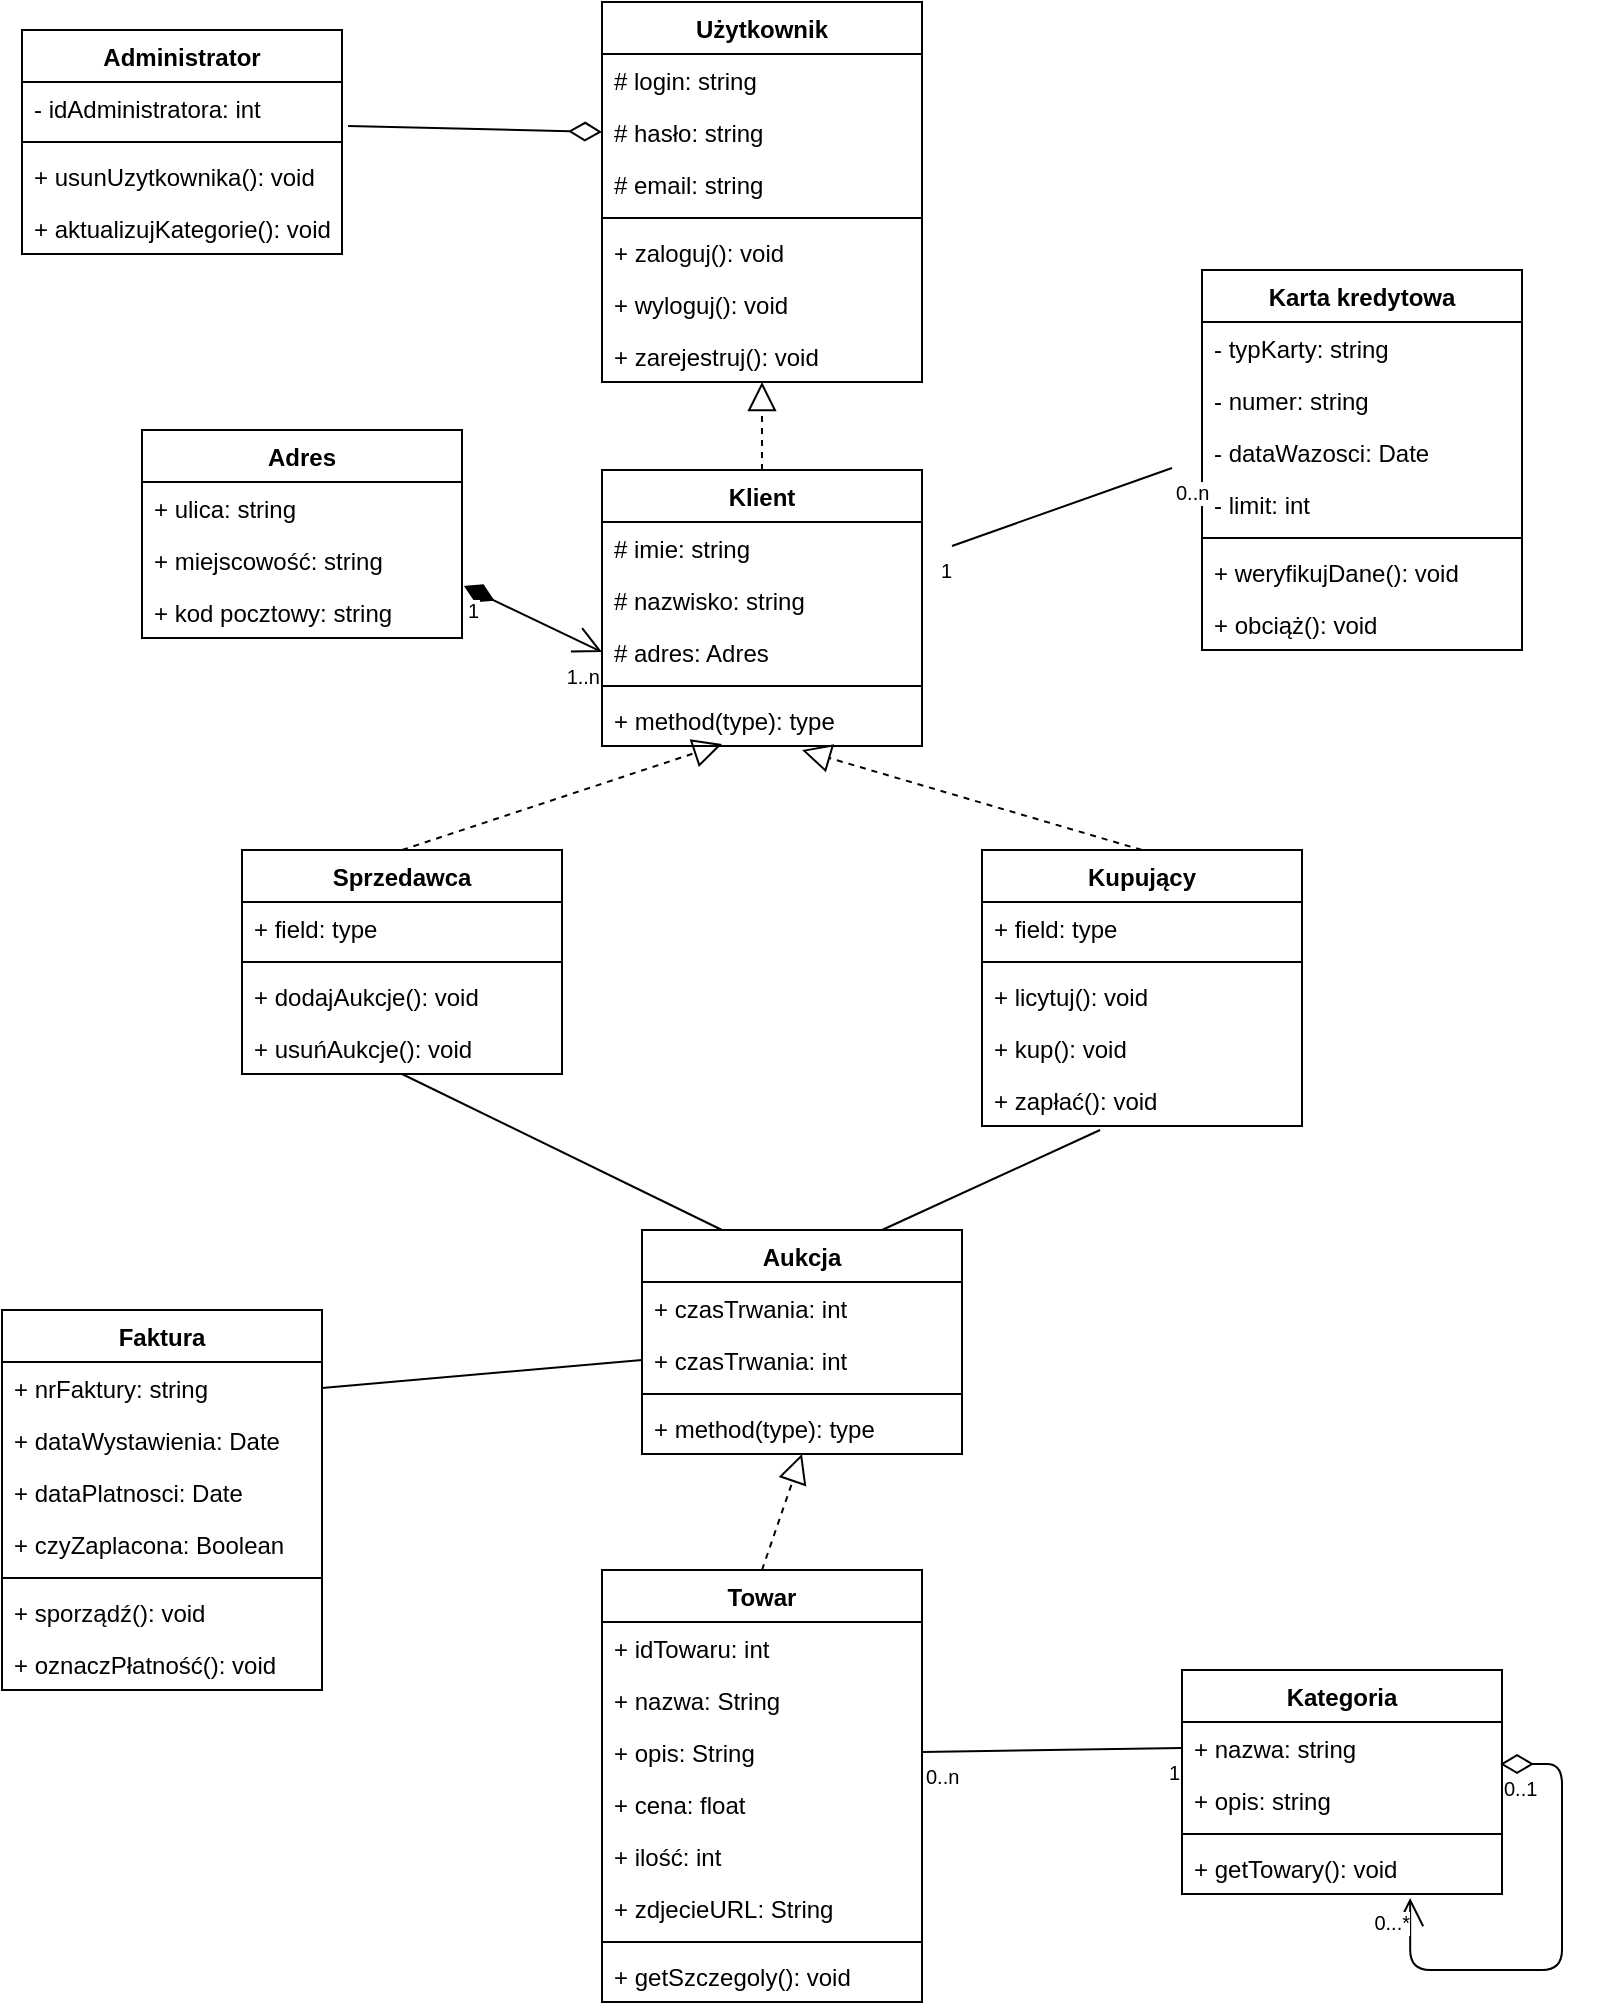 <mxfile version="12.1.3" type="github" pages="1">
  <diagram name="Page-1" id="c4acf3e9-155e-7222-9cf6-157b1a14988f">
    <mxGraphModel dx="928" dy="607" grid="1" gridSize="10" guides="1" tooltips="1" connect="1" arrows="1" fold="1" page="1" pageScale="1" pageWidth="850" pageHeight="1100" background="#ffffff" math="0" shadow="0">
      <root>
        <mxCell id="0"/>
        <mxCell id="1" parent="0"/>
        <mxCell id="OdX9hXqS-RiyLQQksaOV-4" value="Użytkownik" style="swimlane;fontStyle=1;align=center;verticalAlign=top;childLayout=stackLayout;horizontal=1;startSize=26;horizontalStack=0;resizeParent=1;resizeParentMax=0;resizeLast=0;collapsible=1;marginBottom=0;" vertex="1" parent="1">
          <mxGeometry x="350" y="16" width="160" height="190" as="geometry"/>
        </mxCell>
        <mxCell id="OdX9hXqS-RiyLQQksaOV-5" value="# login: string&#xa;" style="text;strokeColor=none;fillColor=none;align=left;verticalAlign=top;spacingLeft=4;spacingRight=4;overflow=hidden;rotatable=0;points=[[0,0.5],[1,0.5]];portConstraint=eastwest;" vertex="1" parent="OdX9hXqS-RiyLQQksaOV-4">
          <mxGeometry y="26" width="160" height="26" as="geometry"/>
        </mxCell>
        <mxCell id="OdX9hXqS-RiyLQQksaOV-9" value="# hasło: string&#xa;" style="text;strokeColor=none;fillColor=none;align=left;verticalAlign=top;spacingLeft=4;spacingRight=4;overflow=hidden;rotatable=0;points=[[0,0.5],[1,0.5]];portConstraint=eastwest;" vertex="1" parent="OdX9hXqS-RiyLQQksaOV-4">
          <mxGeometry y="52" width="160" height="26" as="geometry"/>
        </mxCell>
        <mxCell id="OdX9hXqS-RiyLQQksaOV-10" value="# email: string&#xa;" style="text;strokeColor=none;fillColor=none;align=left;verticalAlign=top;spacingLeft=4;spacingRight=4;overflow=hidden;rotatable=0;points=[[0,0.5],[1,0.5]];portConstraint=eastwest;" vertex="1" parent="OdX9hXqS-RiyLQQksaOV-4">
          <mxGeometry y="78" width="160" height="26" as="geometry"/>
        </mxCell>
        <mxCell id="OdX9hXqS-RiyLQQksaOV-6" value="" style="line;strokeWidth=1;fillColor=none;align=left;verticalAlign=middle;spacingTop=-1;spacingLeft=3;spacingRight=3;rotatable=0;labelPosition=right;points=[];portConstraint=eastwest;" vertex="1" parent="OdX9hXqS-RiyLQQksaOV-4">
          <mxGeometry y="104" width="160" height="8" as="geometry"/>
        </mxCell>
        <mxCell id="OdX9hXqS-RiyLQQksaOV-7" value="+ zaloguj(): void" style="text;strokeColor=none;fillColor=none;align=left;verticalAlign=top;spacingLeft=4;spacingRight=4;overflow=hidden;rotatable=0;points=[[0,0.5],[1,0.5]];portConstraint=eastwest;" vertex="1" parent="OdX9hXqS-RiyLQQksaOV-4">
          <mxGeometry y="112" width="160" height="26" as="geometry"/>
        </mxCell>
        <mxCell id="OdX9hXqS-RiyLQQksaOV-8" value="+ wyloguj(): void" style="text;strokeColor=none;fillColor=none;align=left;verticalAlign=top;spacingLeft=4;spacingRight=4;overflow=hidden;rotatable=0;points=[[0,0.5],[1,0.5]];portConstraint=eastwest;" vertex="1" parent="OdX9hXqS-RiyLQQksaOV-4">
          <mxGeometry y="138" width="160" height="26" as="geometry"/>
        </mxCell>
        <mxCell id="OdX9hXqS-RiyLQQksaOV-98" value="+ zarejestruj(): void" style="text;strokeColor=none;fillColor=none;align=left;verticalAlign=top;spacingLeft=4;spacingRight=4;overflow=hidden;rotatable=0;points=[[0,0.5],[1,0.5]];portConstraint=eastwest;" vertex="1" parent="OdX9hXqS-RiyLQQksaOV-4">
          <mxGeometry y="164" width="160" height="26" as="geometry"/>
        </mxCell>
        <mxCell id="OdX9hXqS-RiyLQQksaOV-11" value="Adres" style="swimlane;fontStyle=1;align=center;verticalAlign=top;childLayout=stackLayout;horizontal=1;startSize=26;horizontalStack=0;resizeParent=1;resizeParentMax=0;resizeLast=0;collapsible=1;marginBottom=0;" vertex="1" parent="1">
          <mxGeometry x="120" y="230" width="160" height="104" as="geometry"/>
        </mxCell>
        <mxCell id="OdX9hXqS-RiyLQQksaOV-12" value="+ ulica: string" style="text;strokeColor=none;fillColor=none;align=left;verticalAlign=top;spacingLeft=4;spacingRight=4;overflow=hidden;rotatable=0;points=[[0,0.5],[1,0.5]];portConstraint=eastwest;" vertex="1" parent="OdX9hXqS-RiyLQQksaOV-11">
          <mxGeometry y="26" width="160" height="26" as="geometry"/>
        </mxCell>
        <mxCell id="OdX9hXqS-RiyLQQksaOV-15" value="+ miejscowość: string" style="text;strokeColor=none;fillColor=none;align=left;verticalAlign=top;spacingLeft=4;spacingRight=4;overflow=hidden;rotatable=0;points=[[0,0.5],[1,0.5]];portConstraint=eastwest;" vertex="1" parent="OdX9hXqS-RiyLQQksaOV-11">
          <mxGeometry y="52" width="160" height="26" as="geometry"/>
        </mxCell>
        <mxCell id="OdX9hXqS-RiyLQQksaOV-16" value="+ kod pocztowy: string" style="text;strokeColor=none;fillColor=none;align=left;verticalAlign=top;spacingLeft=4;spacingRight=4;overflow=hidden;rotatable=0;points=[[0,0.5],[1,0.5]];portConstraint=eastwest;" vertex="1" parent="OdX9hXqS-RiyLQQksaOV-11">
          <mxGeometry y="78" width="160" height="26" as="geometry"/>
        </mxCell>
        <mxCell id="OdX9hXqS-RiyLQQksaOV-73" value="Karta kredytowa" style="swimlane;fontStyle=1;align=center;verticalAlign=top;childLayout=stackLayout;horizontal=1;startSize=26;horizontalStack=0;resizeParent=1;resizeParentMax=0;resizeLast=0;collapsible=1;marginBottom=0;" vertex="1" parent="1">
          <mxGeometry x="650" y="150" width="160" height="190" as="geometry"/>
        </mxCell>
        <mxCell id="OdX9hXqS-RiyLQQksaOV-74" value="- typKarty: string" style="text;strokeColor=none;fillColor=none;align=left;verticalAlign=top;spacingLeft=4;spacingRight=4;overflow=hidden;rotatable=0;points=[[0,0.5],[1,0.5]];portConstraint=eastwest;" vertex="1" parent="OdX9hXqS-RiyLQQksaOV-73">
          <mxGeometry y="26" width="160" height="26" as="geometry"/>
        </mxCell>
        <mxCell id="OdX9hXqS-RiyLQQksaOV-75" value="- numer: string" style="text;strokeColor=none;fillColor=none;align=left;verticalAlign=top;spacingLeft=4;spacingRight=4;overflow=hidden;rotatable=0;points=[[0,0.5],[1,0.5]];portConstraint=eastwest;" vertex="1" parent="OdX9hXqS-RiyLQQksaOV-73">
          <mxGeometry y="52" width="160" height="26" as="geometry"/>
        </mxCell>
        <mxCell id="OdX9hXqS-RiyLQQksaOV-76" value="- dataWazosci: Date" style="text;strokeColor=none;fillColor=none;align=left;verticalAlign=top;spacingLeft=4;spacingRight=4;overflow=hidden;rotatable=0;points=[[0,0.5],[1,0.5]];portConstraint=eastwest;" vertex="1" parent="OdX9hXqS-RiyLQQksaOV-73">
          <mxGeometry y="78" width="160" height="26" as="geometry"/>
        </mxCell>
        <mxCell id="OdX9hXqS-RiyLQQksaOV-80" value="- limit: int" style="text;strokeColor=none;fillColor=none;align=left;verticalAlign=top;spacingLeft=4;spacingRight=4;overflow=hidden;rotatable=0;points=[[0,0.5],[1,0.5]];portConstraint=eastwest;" vertex="1" parent="OdX9hXqS-RiyLQQksaOV-73">
          <mxGeometry y="104" width="160" height="26" as="geometry"/>
        </mxCell>
        <mxCell id="OdX9hXqS-RiyLQQksaOV-77" value="" style="line;strokeWidth=1;fillColor=none;align=left;verticalAlign=middle;spacingTop=-1;spacingLeft=3;spacingRight=3;rotatable=0;labelPosition=right;points=[];portConstraint=eastwest;" vertex="1" parent="OdX9hXqS-RiyLQQksaOV-73">
          <mxGeometry y="130" width="160" height="8" as="geometry"/>
        </mxCell>
        <mxCell id="OdX9hXqS-RiyLQQksaOV-78" value="+ weryfikujDane(): void" style="text;strokeColor=none;fillColor=none;align=left;verticalAlign=top;spacingLeft=4;spacingRight=4;overflow=hidden;rotatable=0;points=[[0,0.5],[1,0.5]];portConstraint=eastwest;" vertex="1" parent="OdX9hXqS-RiyLQQksaOV-73">
          <mxGeometry y="138" width="160" height="26" as="geometry"/>
        </mxCell>
        <mxCell id="OdX9hXqS-RiyLQQksaOV-85" value="+ obciąż(): void" style="text;strokeColor=none;fillColor=none;align=left;verticalAlign=top;spacingLeft=4;spacingRight=4;overflow=hidden;rotatable=0;points=[[0,0.5],[1,0.5]];portConstraint=eastwest;" vertex="1" parent="OdX9hXqS-RiyLQQksaOV-73">
          <mxGeometry y="164" width="160" height="26" as="geometry"/>
        </mxCell>
        <mxCell id="OdX9hXqS-RiyLQQksaOV-17" value="Administrator" style="swimlane;fontStyle=1;align=center;verticalAlign=top;childLayout=stackLayout;horizontal=1;startSize=26;horizontalStack=0;resizeParent=1;resizeParentMax=0;resizeLast=0;collapsible=1;marginBottom=0;" vertex="1" parent="1">
          <mxGeometry x="60" y="30" width="160" height="112" as="geometry"/>
        </mxCell>
        <mxCell id="OdX9hXqS-RiyLQQksaOV-18" value="- idAdministratora: int" style="text;strokeColor=none;fillColor=none;align=left;verticalAlign=top;spacingLeft=4;spacingRight=4;overflow=hidden;rotatable=0;points=[[0,0.5],[1,0.5]];portConstraint=eastwest;" vertex="1" parent="OdX9hXqS-RiyLQQksaOV-17">
          <mxGeometry y="26" width="160" height="26" as="geometry"/>
        </mxCell>
        <mxCell id="OdX9hXqS-RiyLQQksaOV-19" value="" style="line;strokeWidth=1;fillColor=none;align=left;verticalAlign=middle;spacingTop=-1;spacingLeft=3;spacingRight=3;rotatable=0;labelPosition=right;points=[];portConstraint=eastwest;" vertex="1" parent="OdX9hXqS-RiyLQQksaOV-17">
          <mxGeometry y="52" width="160" height="8" as="geometry"/>
        </mxCell>
        <mxCell id="OdX9hXqS-RiyLQQksaOV-20" value="+ usunUzytkownika(): void" style="text;strokeColor=none;fillColor=none;align=left;verticalAlign=top;spacingLeft=4;spacingRight=4;overflow=hidden;rotatable=0;points=[[0,0.5],[1,0.5]];portConstraint=eastwest;" vertex="1" parent="OdX9hXqS-RiyLQQksaOV-17">
          <mxGeometry y="60" width="160" height="26" as="geometry"/>
        </mxCell>
        <mxCell id="OdX9hXqS-RiyLQQksaOV-94" value="+ aktualizujKategorie(): void" style="text;strokeColor=none;fillColor=none;align=left;verticalAlign=top;spacingLeft=4;spacingRight=4;overflow=hidden;rotatable=0;points=[[0,0.5],[1,0.5]];portConstraint=eastwest;" vertex="1" parent="OdX9hXqS-RiyLQQksaOV-17">
          <mxGeometry y="86" width="160" height="26" as="geometry"/>
        </mxCell>
        <mxCell id="OdX9hXqS-RiyLQQksaOV-22" value="Klient" style="swimlane;fontStyle=1;align=center;verticalAlign=top;childLayout=stackLayout;horizontal=1;startSize=26;horizontalStack=0;resizeParent=1;resizeParentMax=0;resizeLast=0;collapsible=1;marginBottom=0;" vertex="1" parent="1">
          <mxGeometry x="350" y="250" width="160" height="138" as="geometry"/>
        </mxCell>
        <mxCell id="OdX9hXqS-RiyLQQksaOV-23" value="# imie: string" style="text;strokeColor=none;fillColor=none;align=left;verticalAlign=top;spacingLeft=4;spacingRight=4;overflow=hidden;rotatable=0;points=[[0,0.5],[1,0.5]];portConstraint=eastwest;" vertex="1" parent="OdX9hXqS-RiyLQQksaOV-22">
          <mxGeometry y="26" width="160" height="26" as="geometry"/>
        </mxCell>
        <mxCell id="OdX9hXqS-RiyLQQksaOV-26" value="# nazwisko: string" style="text;strokeColor=none;fillColor=none;align=left;verticalAlign=top;spacingLeft=4;spacingRight=4;overflow=hidden;rotatable=0;points=[[0,0.5],[1,0.5]];portConstraint=eastwest;" vertex="1" parent="OdX9hXqS-RiyLQQksaOV-22">
          <mxGeometry y="52" width="160" height="26" as="geometry"/>
        </mxCell>
        <mxCell id="OdX9hXqS-RiyLQQksaOV-27" value="# adres: Adres" style="text;strokeColor=none;fillColor=none;align=left;verticalAlign=top;spacingLeft=4;spacingRight=4;overflow=hidden;rotatable=0;points=[[0,0.5],[1,0.5]];portConstraint=eastwest;" vertex="1" parent="OdX9hXqS-RiyLQQksaOV-22">
          <mxGeometry y="78" width="160" height="26" as="geometry"/>
        </mxCell>
        <mxCell id="OdX9hXqS-RiyLQQksaOV-24" value="" style="line;strokeWidth=1;fillColor=none;align=left;verticalAlign=middle;spacingTop=-1;spacingLeft=3;spacingRight=3;rotatable=0;labelPosition=right;points=[];portConstraint=eastwest;" vertex="1" parent="OdX9hXqS-RiyLQQksaOV-22">
          <mxGeometry y="104" width="160" height="8" as="geometry"/>
        </mxCell>
        <mxCell id="OdX9hXqS-RiyLQQksaOV-25" value="+ method(type): type" style="text;strokeColor=none;fillColor=none;align=left;verticalAlign=top;spacingLeft=4;spacingRight=4;overflow=hidden;rotatable=0;points=[[0,0.5],[1,0.5]];portConstraint=eastwest;" vertex="1" parent="OdX9hXqS-RiyLQQksaOV-22">
          <mxGeometry y="112" width="160" height="26" as="geometry"/>
        </mxCell>
        <mxCell id="OdX9hXqS-RiyLQQksaOV-100" style="edgeStyle=none;rounded=0;comic=0;orthogonalLoop=1;jettySize=auto;html=1;exitX=0.5;exitY=1;exitDx=0;exitDy=0;entryX=0.25;entryY=0;entryDx=0;entryDy=0;shadow=0;startArrow=none;startFill=0;endArrow=none;endFill=0;targetPerimeterSpacing=10;" edge="1" parent="1" source="OdX9hXqS-RiyLQQksaOV-28" target="OdX9hXqS-RiyLQQksaOV-86">
          <mxGeometry relative="1" as="geometry"/>
        </mxCell>
        <mxCell id="OdX9hXqS-RiyLQQksaOV-28" value="Sprzedawca" style="swimlane;fontStyle=1;align=center;verticalAlign=top;childLayout=stackLayout;horizontal=1;startSize=26;horizontalStack=0;resizeParent=1;resizeParentMax=0;resizeLast=0;collapsible=1;marginBottom=0;" vertex="1" parent="1">
          <mxGeometry x="170" y="440" width="160" height="112" as="geometry"/>
        </mxCell>
        <mxCell id="OdX9hXqS-RiyLQQksaOV-29" value="+ field: type" style="text;strokeColor=none;fillColor=none;align=left;verticalAlign=top;spacingLeft=4;spacingRight=4;overflow=hidden;rotatable=0;points=[[0,0.5],[1,0.5]];portConstraint=eastwest;" vertex="1" parent="OdX9hXqS-RiyLQQksaOV-28">
          <mxGeometry y="26" width="160" height="26" as="geometry"/>
        </mxCell>
        <mxCell id="OdX9hXqS-RiyLQQksaOV-30" value="" style="line;strokeWidth=1;fillColor=none;align=left;verticalAlign=middle;spacingTop=-1;spacingLeft=3;spacingRight=3;rotatable=0;labelPosition=right;points=[];portConstraint=eastwest;" vertex="1" parent="OdX9hXqS-RiyLQQksaOV-28">
          <mxGeometry y="52" width="160" height="8" as="geometry"/>
        </mxCell>
        <mxCell id="OdX9hXqS-RiyLQQksaOV-31" value="+ dodajAukcje(): void" style="text;strokeColor=none;fillColor=none;align=left;verticalAlign=top;spacingLeft=4;spacingRight=4;overflow=hidden;rotatable=0;points=[[0,0.5],[1,0.5]];portConstraint=eastwest;" vertex="1" parent="OdX9hXqS-RiyLQQksaOV-28">
          <mxGeometry y="60" width="160" height="26" as="geometry"/>
        </mxCell>
        <mxCell id="OdX9hXqS-RiyLQQksaOV-97" value="+ usuńAukcje(): void" style="text;strokeColor=none;fillColor=none;align=left;verticalAlign=top;spacingLeft=4;spacingRight=4;overflow=hidden;rotatable=0;points=[[0,0.5],[1,0.5]];portConstraint=eastwest;" vertex="1" parent="OdX9hXqS-RiyLQQksaOV-28">
          <mxGeometry y="86" width="160" height="26" as="geometry"/>
        </mxCell>
        <mxCell id="OdX9hXqS-RiyLQQksaOV-32" value="Kupujący" style="swimlane;fontStyle=1;align=center;verticalAlign=top;childLayout=stackLayout;horizontal=1;startSize=26;horizontalStack=0;resizeParent=1;resizeParentMax=0;resizeLast=0;collapsible=1;marginBottom=0;" vertex="1" parent="1">
          <mxGeometry x="540" y="440" width="160" height="138" as="geometry"/>
        </mxCell>
        <mxCell id="OdX9hXqS-RiyLQQksaOV-33" value="+ field: type" style="text;strokeColor=none;fillColor=none;align=left;verticalAlign=top;spacingLeft=4;spacingRight=4;overflow=hidden;rotatable=0;points=[[0,0.5],[1,0.5]];portConstraint=eastwest;" vertex="1" parent="OdX9hXqS-RiyLQQksaOV-32">
          <mxGeometry y="26" width="160" height="26" as="geometry"/>
        </mxCell>
        <mxCell id="OdX9hXqS-RiyLQQksaOV-34" value="" style="line;strokeWidth=1;fillColor=none;align=left;verticalAlign=middle;spacingTop=-1;spacingLeft=3;spacingRight=3;rotatable=0;labelPosition=right;points=[];portConstraint=eastwest;" vertex="1" parent="OdX9hXqS-RiyLQQksaOV-32">
          <mxGeometry y="52" width="160" height="8" as="geometry"/>
        </mxCell>
        <mxCell id="OdX9hXqS-RiyLQQksaOV-35" value="+ licytuj(): void" style="text;strokeColor=none;fillColor=none;align=left;verticalAlign=top;spacingLeft=4;spacingRight=4;overflow=hidden;rotatable=0;points=[[0,0.5],[1,0.5]];portConstraint=eastwest;" vertex="1" parent="OdX9hXqS-RiyLQQksaOV-32">
          <mxGeometry y="60" width="160" height="26" as="geometry"/>
        </mxCell>
        <mxCell id="OdX9hXqS-RiyLQQksaOV-93" value="+ kup(): void" style="text;strokeColor=none;fillColor=none;align=left;verticalAlign=top;spacingLeft=4;spacingRight=4;overflow=hidden;rotatable=0;points=[[0,0.5],[1,0.5]];portConstraint=eastwest;" vertex="1" parent="OdX9hXqS-RiyLQQksaOV-32">
          <mxGeometry y="86" width="160" height="26" as="geometry"/>
        </mxCell>
        <mxCell id="OdX9hXqS-RiyLQQksaOV-92" value="+ zapłać(): void" style="text;strokeColor=none;fillColor=none;align=left;verticalAlign=top;spacingLeft=4;spacingRight=4;overflow=hidden;rotatable=0;points=[[0,0.5],[1,0.5]];portConstraint=eastwest;" vertex="1" parent="OdX9hXqS-RiyLQQksaOV-32">
          <mxGeometry y="112" width="160" height="26" as="geometry"/>
        </mxCell>
        <mxCell id="OdX9hXqS-RiyLQQksaOV-36" value="Kategoria" style="swimlane;fontStyle=1;align=center;verticalAlign=top;childLayout=stackLayout;horizontal=1;startSize=26;horizontalStack=0;resizeParent=1;resizeParentMax=0;resizeLast=0;collapsible=1;marginBottom=0;" vertex="1" parent="1">
          <mxGeometry x="640" y="850" width="160" height="112" as="geometry"/>
        </mxCell>
        <mxCell id="OdX9hXqS-RiyLQQksaOV-37" value="+ nazwa: string" style="text;strokeColor=none;fillColor=none;align=left;verticalAlign=top;spacingLeft=4;spacingRight=4;overflow=hidden;rotatable=0;points=[[0,0.5],[1,0.5]];portConstraint=eastwest;" vertex="1" parent="OdX9hXqS-RiyLQQksaOV-36">
          <mxGeometry y="26" width="160" height="26" as="geometry"/>
        </mxCell>
        <mxCell id="OdX9hXqS-RiyLQQksaOV-55" value="+ opis: string" style="text;strokeColor=none;fillColor=none;align=left;verticalAlign=top;spacingLeft=4;spacingRight=4;overflow=hidden;rotatable=0;points=[[0,0.5],[1,0.5]];portConstraint=eastwest;" vertex="1" parent="OdX9hXqS-RiyLQQksaOV-36">
          <mxGeometry y="52" width="160" height="26" as="geometry"/>
        </mxCell>
        <mxCell id="OdX9hXqS-RiyLQQksaOV-38" value="" style="line;strokeWidth=1;fillColor=none;align=left;verticalAlign=middle;spacingTop=-1;spacingLeft=3;spacingRight=3;rotatable=0;labelPosition=right;points=[];portConstraint=eastwest;" vertex="1" parent="OdX9hXqS-RiyLQQksaOV-36">
          <mxGeometry y="78" width="160" height="8" as="geometry"/>
        </mxCell>
        <mxCell id="OdX9hXqS-RiyLQQksaOV-39" value="+ getTowary(): void" style="text;strokeColor=none;fillColor=none;align=left;verticalAlign=top;spacingLeft=4;spacingRight=4;overflow=hidden;rotatable=0;points=[[0,0.5],[1,0.5]];portConstraint=eastwest;" vertex="1" parent="OdX9hXqS-RiyLQQksaOV-36">
          <mxGeometry y="86" width="160" height="26" as="geometry"/>
        </mxCell>
        <mxCell id="OdX9hXqS-RiyLQQksaOV-52" value="" style="endArrow=open;html=1;endSize=12;startArrow=diamondThin;startSize=14;startFill=0;edgeStyle=orthogonalEdgeStyle;exitX=0.994;exitY=0.808;exitDx=0;exitDy=0;exitPerimeter=0;entryX=0.713;entryY=1.077;entryDx=0;entryDy=0;entryPerimeter=0;anchorPointDirection=1;" edge="1" parent="OdX9hXqS-RiyLQQksaOV-36" source="OdX9hXqS-RiyLQQksaOV-37" target="OdX9hXqS-RiyLQQksaOV-39">
          <mxGeometry relative="1" as="geometry">
            <mxPoint x="180" y="49.5" as="sourcePoint"/>
            <mxPoint x="120" y="150" as="targetPoint"/>
            <Array as="points">
              <mxPoint x="190" y="47"/>
              <mxPoint x="190" y="150"/>
              <mxPoint x="114" y="150"/>
            </Array>
          </mxGeometry>
        </mxCell>
        <mxCell id="OdX9hXqS-RiyLQQksaOV-53" value="0..1" style="resizable=0;html=1;align=left;verticalAlign=top;labelBackgroundColor=#ffffff;fontSize=10;" connectable="0" vertex="1" parent="OdX9hXqS-RiyLQQksaOV-52">
          <mxGeometry x="-1" relative="1" as="geometry"/>
        </mxCell>
        <mxCell id="OdX9hXqS-RiyLQQksaOV-54" value="0...*" style="resizable=0;html=1;align=right;verticalAlign=top;labelBackgroundColor=#ffffff;fontSize=10;" connectable="0" vertex="1" parent="OdX9hXqS-RiyLQQksaOV-52">
          <mxGeometry x="1" relative="1" as="geometry"/>
        </mxCell>
        <mxCell id="OdX9hXqS-RiyLQQksaOV-40" value="Towar" style="swimlane;fontStyle=1;align=center;verticalAlign=top;childLayout=stackLayout;horizontal=1;startSize=26;horizontalStack=0;resizeParent=1;resizeParentMax=0;resizeLast=0;collapsible=1;marginBottom=0;" vertex="1" parent="1">
          <mxGeometry x="350" y="800" width="160" height="216" as="geometry"/>
        </mxCell>
        <mxCell id="OdX9hXqS-RiyLQQksaOV-41" value="+ idTowaru: int" style="text;strokeColor=none;fillColor=none;align=left;verticalAlign=top;spacingLeft=4;spacingRight=4;overflow=hidden;rotatable=0;points=[[0,0.5],[1,0.5]];portConstraint=eastwest;" vertex="1" parent="OdX9hXqS-RiyLQQksaOV-40">
          <mxGeometry y="26" width="160" height="26" as="geometry"/>
        </mxCell>
        <mxCell id="OdX9hXqS-RiyLQQksaOV-95" value="+ nazwa: String" style="text;strokeColor=none;fillColor=none;align=left;verticalAlign=top;spacingLeft=4;spacingRight=4;overflow=hidden;rotatable=0;points=[[0,0.5],[1,0.5]];portConstraint=eastwest;" vertex="1" parent="OdX9hXqS-RiyLQQksaOV-40">
          <mxGeometry y="52" width="160" height="26" as="geometry"/>
        </mxCell>
        <mxCell id="OdX9hXqS-RiyLQQksaOV-57" value="+ opis: String" style="text;strokeColor=none;fillColor=none;align=left;verticalAlign=top;spacingLeft=4;spacingRight=4;overflow=hidden;rotatable=0;points=[[0,0.5],[1,0.5]];portConstraint=eastwest;" vertex="1" parent="OdX9hXqS-RiyLQQksaOV-40">
          <mxGeometry y="78" width="160" height="26" as="geometry"/>
        </mxCell>
        <mxCell id="OdX9hXqS-RiyLQQksaOV-96" value="+ cena: float" style="text;strokeColor=none;fillColor=none;align=left;verticalAlign=top;spacingLeft=4;spacingRight=4;overflow=hidden;rotatable=0;points=[[0,0.5],[1,0.5]];portConstraint=eastwest;" vertex="1" parent="OdX9hXqS-RiyLQQksaOV-40">
          <mxGeometry y="104" width="160" height="26" as="geometry"/>
        </mxCell>
        <mxCell id="OdX9hXqS-RiyLQQksaOV-111" value="+ ilość: int" style="text;strokeColor=none;fillColor=none;align=left;verticalAlign=top;spacingLeft=4;spacingRight=4;overflow=hidden;rotatable=0;points=[[0,0.5],[1,0.5]];portConstraint=eastwest;" vertex="1" parent="OdX9hXqS-RiyLQQksaOV-40">
          <mxGeometry y="130" width="160" height="26" as="geometry"/>
        </mxCell>
        <mxCell id="OdX9hXqS-RiyLQQksaOV-58" value="+ zdjecieURL: String" style="text;strokeColor=none;fillColor=none;align=left;verticalAlign=top;spacingLeft=4;spacingRight=4;overflow=hidden;rotatable=0;points=[[0,0.5],[1,0.5]];portConstraint=eastwest;" vertex="1" parent="OdX9hXqS-RiyLQQksaOV-40">
          <mxGeometry y="156" width="160" height="26" as="geometry"/>
        </mxCell>
        <mxCell id="OdX9hXqS-RiyLQQksaOV-42" value="" style="line;strokeWidth=1;fillColor=none;align=left;verticalAlign=middle;spacingTop=-1;spacingLeft=3;spacingRight=3;rotatable=0;labelPosition=right;points=[];portConstraint=eastwest;" vertex="1" parent="OdX9hXqS-RiyLQQksaOV-40">
          <mxGeometry y="182" width="160" height="8" as="geometry"/>
        </mxCell>
        <mxCell id="OdX9hXqS-RiyLQQksaOV-43" value="+ getSzczegoly(): void" style="text;strokeColor=none;fillColor=none;align=left;verticalAlign=top;spacingLeft=4;spacingRight=4;overflow=hidden;rotatable=0;points=[[0,0.5],[1,0.5]];portConstraint=eastwest;" vertex="1" parent="OdX9hXqS-RiyLQQksaOV-40">
          <mxGeometry y="190" width="160" height="26" as="geometry"/>
        </mxCell>
        <mxCell id="OdX9hXqS-RiyLQQksaOV-44" value="Faktura" style="swimlane;fontStyle=1;align=center;verticalAlign=top;childLayout=stackLayout;horizontal=1;startSize=26;horizontalStack=0;resizeParent=1;resizeParentMax=0;resizeLast=0;collapsible=1;marginBottom=0;" vertex="1" parent="1">
          <mxGeometry x="50" y="670" width="160" height="190" as="geometry"/>
        </mxCell>
        <mxCell id="OdX9hXqS-RiyLQQksaOV-49" value="+ nrFaktury: string" style="text;strokeColor=none;fillColor=none;align=left;verticalAlign=top;spacingLeft=4;spacingRight=4;overflow=hidden;rotatable=0;points=[[0,0.5],[1,0.5]];portConstraint=eastwest;" vertex="1" parent="OdX9hXqS-RiyLQQksaOV-44">
          <mxGeometry y="26" width="160" height="26" as="geometry"/>
        </mxCell>
        <mxCell id="OdX9hXqS-RiyLQQksaOV-45" value="+ dataWystawienia: Date" style="text;strokeColor=none;fillColor=none;align=left;verticalAlign=top;spacingLeft=4;spacingRight=4;overflow=hidden;rotatable=0;points=[[0,0.5],[1,0.5]];portConstraint=eastwest;" vertex="1" parent="OdX9hXqS-RiyLQQksaOV-44">
          <mxGeometry y="52" width="160" height="26" as="geometry"/>
        </mxCell>
        <mxCell id="OdX9hXqS-RiyLQQksaOV-48" value="+ dataPlatnosci: Date" style="text;strokeColor=none;fillColor=none;align=left;verticalAlign=top;spacingLeft=4;spacingRight=4;overflow=hidden;rotatable=0;points=[[0,0.5],[1,0.5]];portConstraint=eastwest;" vertex="1" parent="OdX9hXqS-RiyLQQksaOV-44">
          <mxGeometry y="78" width="160" height="26" as="geometry"/>
        </mxCell>
        <mxCell id="OdX9hXqS-RiyLQQksaOV-50" value="+ czyZaplacona: Boolean" style="text;strokeColor=none;fillColor=none;align=left;verticalAlign=top;spacingLeft=4;spacingRight=4;overflow=hidden;rotatable=0;points=[[0,0.5],[1,0.5]];portConstraint=eastwest;" vertex="1" parent="OdX9hXqS-RiyLQQksaOV-44">
          <mxGeometry y="104" width="160" height="26" as="geometry"/>
        </mxCell>
        <mxCell id="OdX9hXqS-RiyLQQksaOV-46" value="" style="line;strokeWidth=1;fillColor=none;align=left;verticalAlign=middle;spacingTop=-1;spacingLeft=3;spacingRight=3;rotatable=0;labelPosition=right;points=[];portConstraint=eastwest;" vertex="1" parent="OdX9hXqS-RiyLQQksaOV-44">
          <mxGeometry y="130" width="160" height="8" as="geometry"/>
        </mxCell>
        <mxCell id="OdX9hXqS-RiyLQQksaOV-47" value="+ sporządź(): void" style="text;strokeColor=none;fillColor=none;align=left;verticalAlign=top;spacingLeft=4;spacingRight=4;overflow=hidden;rotatable=0;points=[[0,0.5],[1,0.5]];portConstraint=eastwest;" vertex="1" parent="OdX9hXqS-RiyLQQksaOV-44">
          <mxGeometry y="138" width="160" height="26" as="geometry"/>
        </mxCell>
        <mxCell id="OdX9hXqS-RiyLQQksaOV-51" value="+ oznaczPłatność(): void" style="text;strokeColor=none;fillColor=none;align=left;verticalAlign=top;spacingLeft=4;spacingRight=4;overflow=hidden;rotatable=0;points=[[0,0.5],[1,0.5]];portConstraint=eastwest;" vertex="1" parent="OdX9hXqS-RiyLQQksaOV-44">
          <mxGeometry y="164" width="160" height="26" as="geometry"/>
        </mxCell>
        <mxCell id="OdX9hXqS-RiyLQQksaOV-59" value="" style="endArrow=block;dashed=1;endFill=0;endSize=12;html=1;exitX=0.5;exitY=0;exitDx=0;exitDy=0;entryX=0.375;entryY=0.962;entryDx=0;entryDy=0;entryPerimeter=0;" edge="1" parent="1" source="OdX9hXqS-RiyLQQksaOV-28" target="OdX9hXqS-RiyLQQksaOV-25">
          <mxGeometry width="160" relative="1" as="geometry">
            <mxPoint x="520" y="530" as="sourcePoint"/>
            <mxPoint x="680" y="530" as="targetPoint"/>
          </mxGeometry>
        </mxCell>
        <mxCell id="OdX9hXqS-RiyLQQksaOV-60" value="" style="endArrow=block;dashed=1;endFill=0;endSize=12;html=1;exitX=0.5;exitY=0;exitDx=0;exitDy=0;entryX=0.625;entryY=1.077;entryDx=0;entryDy=0;entryPerimeter=0;" edge="1" parent="1" source="OdX9hXqS-RiyLQQksaOV-32" target="OdX9hXqS-RiyLQQksaOV-25">
          <mxGeometry width="160" relative="1" as="geometry">
            <mxPoint x="430" y="374" as="sourcePoint"/>
            <mxPoint x="480" y="297.012" as="targetPoint"/>
          </mxGeometry>
        </mxCell>
        <mxCell id="OdX9hXqS-RiyLQQksaOV-61" value="" style="endArrow=block;dashed=1;endFill=0;endSize=12;html=1;exitX=0.5;exitY=0;exitDx=0;exitDy=0;entryX=0.5;entryY=1;entryDx=0;entryDy=0;" edge="1" parent="1" source="OdX9hXqS-RiyLQQksaOV-22" target="OdX9hXqS-RiyLQQksaOV-4">
          <mxGeometry width="160" relative="1" as="geometry">
            <mxPoint x="430" y="374" as="sourcePoint"/>
            <mxPoint x="440" y="342.012" as="targetPoint"/>
          </mxGeometry>
        </mxCell>
        <mxCell id="OdX9hXqS-RiyLQQksaOV-70" value="" style="endArrow=open;html=1;endSize=12;startArrow=diamondThin;startSize=14;startFill=1;shadow=0;exitX=1.006;exitY=0;exitDx=0;exitDy=0;exitPerimeter=0;entryX=0;entryY=0.5;entryDx=0;entryDy=0;" edge="1" parent="1" source="OdX9hXqS-RiyLQQksaOV-16" target="OdX9hXqS-RiyLQQksaOV-27">
          <mxGeometry relative="1" as="geometry">
            <mxPoint x="210" y="317.5" as="sourcePoint"/>
            <mxPoint x="370" y="317.5" as="targetPoint"/>
          </mxGeometry>
        </mxCell>
        <mxCell id="OdX9hXqS-RiyLQQksaOV-71" value="1" style="resizable=0;html=1;align=left;verticalAlign=top;labelBackgroundColor=#ffffff;fontSize=10;" connectable="0" vertex="1" parent="OdX9hXqS-RiyLQQksaOV-70">
          <mxGeometry x="-1" relative="1" as="geometry"/>
        </mxCell>
        <mxCell id="OdX9hXqS-RiyLQQksaOV-72" value="1..n" style="resizable=0;html=1;align=right;verticalAlign=top;labelBackgroundColor=#ffffff;fontSize=10;" connectable="0" vertex="1" parent="OdX9hXqS-RiyLQQksaOV-70">
          <mxGeometry x="1" relative="1" as="geometry"/>
        </mxCell>
        <mxCell id="OdX9hXqS-RiyLQQksaOV-81" value="" style="endArrow=none;html=1;endSize=12;startArrow=none;startSize=14;startFill=0;shadow=0;endFill=0;targetPerimeterSpacing=10;" edge="1" parent="1">
          <mxGeometry relative="1" as="geometry">
            <mxPoint x="635" y="249" as="sourcePoint"/>
            <mxPoint x="525" y="288" as="targetPoint"/>
          </mxGeometry>
        </mxCell>
        <mxCell id="OdX9hXqS-RiyLQQksaOV-82" value="0..n" style="resizable=0;html=1;align=left;verticalAlign=top;labelBackgroundColor=#ffffff;fontSize=10;" connectable="0" vertex="1" parent="OdX9hXqS-RiyLQQksaOV-81">
          <mxGeometry x="-1" relative="1" as="geometry"/>
        </mxCell>
        <mxCell id="OdX9hXqS-RiyLQQksaOV-83" value="1" style="resizable=0;html=1;align=right;verticalAlign=top;labelBackgroundColor=#ffffff;fontSize=10;" connectable="0" vertex="1" parent="OdX9hXqS-RiyLQQksaOV-81">
          <mxGeometry x="1" relative="1" as="geometry"/>
        </mxCell>
        <mxCell id="OdX9hXqS-RiyLQQksaOV-101" style="edgeStyle=none;rounded=0;comic=0;orthogonalLoop=1;jettySize=auto;html=1;exitX=0.75;exitY=0;exitDx=0;exitDy=0;entryX=0.369;entryY=1.077;entryDx=0;entryDy=0;entryPerimeter=0;shadow=0;startArrow=none;startFill=0;endArrow=none;endFill=0;targetPerimeterSpacing=10;" edge="1" parent="1" source="OdX9hXqS-RiyLQQksaOV-86" target="OdX9hXqS-RiyLQQksaOV-92">
          <mxGeometry relative="1" as="geometry"/>
        </mxCell>
        <mxCell id="OdX9hXqS-RiyLQQksaOV-86" value="Aukcja" style="swimlane;fontStyle=1;align=center;verticalAlign=top;childLayout=stackLayout;horizontal=1;startSize=26;horizontalStack=0;resizeParent=1;resizeParentMax=0;resizeLast=0;collapsible=1;marginBottom=0;" vertex="1" parent="1">
          <mxGeometry x="370" y="630" width="160" height="112" as="geometry"/>
        </mxCell>
        <mxCell id="OdX9hXqS-RiyLQQksaOV-87" value="+ czasTrwania: int" style="text;strokeColor=none;fillColor=none;align=left;verticalAlign=top;spacingLeft=4;spacingRight=4;overflow=hidden;rotatable=0;points=[[0,0.5],[1,0.5]];portConstraint=eastwest;" vertex="1" parent="OdX9hXqS-RiyLQQksaOV-86">
          <mxGeometry y="26" width="160" height="26" as="geometry"/>
        </mxCell>
        <mxCell id="OdX9hXqS-RiyLQQksaOV-99" value="+ czasTrwania: int" style="text;strokeColor=none;fillColor=none;align=left;verticalAlign=top;spacingLeft=4;spacingRight=4;overflow=hidden;rotatable=0;points=[[0,0.5],[1,0.5]];portConstraint=eastwest;" vertex="1" parent="OdX9hXqS-RiyLQQksaOV-86">
          <mxGeometry y="52" width="160" height="26" as="geometry"/>
        </mxCell>
        <mxCell id="OdX9hXqS-RiyLQQksaOV-88" value="" style="line;strokeWidth=1;fillColor=none;align=left;verticalAlign=middle;spacingTop=-1;spacingLeft=3;spacingRight=3;rotatable=0;labelPosition=right;points=[];portConstraint=eastwest;" vertex="1" parent="OdX9hXqS-RiyLQQksaOV-86">
          <mxGeometry y="78" width="160" height="8" as="geometry"/>
        </mxCell>
        <mxCell id="OdX9hXqS-RiyLQQksaOV-89" value="+ method(type): type" style="text;strokeColor=none;fillColor=none;align=left;verticalAlign=top;spacingLeft=4;spacingRight=4;overflow=hidden;rotatable=0;points=[[0,0.5],[1,0.5]];portConstraint=eastwest;" vertex="1" parent="OdX9hXqS-RiyLQQksaOV-86">
          <mxGeometry y="86" width="160" height="26" as="geometry"/>
        </mxCell>
        <mxCell id="OdX9hXqS-RiyLQQksaOV-90" value="" style="endArrow=none;html=1;endSize=12;startArrow=diamondThin;startSize=14;startFill=0;align=left;verticalAlign=bottom;shadow=0;entryX=1.019;entryY=0.846;entryDx=0;entryDy=0;entryPerimeter=0;endFill=0;exitX=0;exitY=0.5;exitDx=0;exitDy=0;" edge="1" parent="1" source="OdX9hXqS-RiyLQQksaOV-9" target="OdX9hXqS-RiyLQQksaOV-18">
          <mxGeometry x="-1" y="3" relative="1" as="geometry">
            <mxPoint x="320" y="78" as="sourcePoint"/>
            <mxPoint x="300" y="506.5" as="targetPoint"/>
          </mxGeometry>
        </mxCell>
        <mxCell id="OdX9hXqS-RiyLQQksaOV-102" value="" style="endArrow=none;html=1;endSize=12;startArrow=none;startSize=14;startFill=0;shadow=0;endFill=0;targetPerimeterSpacing=10;entryX=0;entryY=0.5;entryDx=0;entryDy=0;exitX=1;exitY=0.5;exitDx=0;exitDy=0;" edge="1" parent="1" source="OdX9hXqS-RiyLQQksaOV-57" target="OdX9hXqS-RiyLQQksaOV-37">
          <mxGeometry relative="1" as="geometry">
            <mxPoint x="335" y="780" as="sourcePoint"/>
            <mxPoint x="225" y="819" as="targetPoint"/>
          </mxGeometry>
        </mxCell>
        <mxCell id="OdX9hXqS-RiyLQQksaOV-103" value="0..n" style="resizable=0;html=1;align=left;verticalAlign=top;labelBackgroundColor=#ffffff;fontSize=10;" connectable="0" vertex="1" parent="OdX9hXqS-RiyLQQksaOV-102">
          <mxGeometry x="-1" relative="1" as="geometry"/>
        </mxCell>
        <mxCell id="OdX9hXqS-RiyLQQksaOV-104" value="1" style="resizable=0;html=1;align=right;verticalAlign=top;labelBackgroundColor=#ffffff;fontSize=10;" connectable="0" vertex="1" parent="OdX9hXqS-RiyLQQksaOV-102">
          <mxGeometry x="1" relative="1" as="geometry"/>
        </mxCell>
        <mxCell id="OdX9hXqS-RiyLQQksaOV-109" value="" style="endArrow=block;dashed=1;endFill=0;endSize=12;html=1;exitX=0.5;exitY=0;exitDx=0;exitDy=0;entryX=0.5;entryY=1;entryDx=0;entryDy=0;" edge="1" parent="1" source="OdX9hXqS-RiyLQQksaOV-40" target="OdX9hXqS-RiyLQQksaOV-86">
          <mxGeometry width="160" relative="1" as="geometry">
            <mxPoint x="260" y="450" as="sourcePoint"/>
            <mxPoint x="420" y="397.012" as="targetPoint"/>
          </mxGeometry>
        </mxCell>
        <mxCell id="OdX9hXqS-RiyLQQksaOV-110" style="edgeStyle=none;rounded=0;comic=0;orthogonalLoop=1;jettySize=auto;html=1;exitX=1;exitY=0.5;exitDx=0;exitDy=0;entryX=0;entryY=0.5;entryDx=0;entryDy=0;shadow=0;startArrow=none;startFill=0;endArrow=none;endFill=0;targetPerimeterSpacing=10;" edge="1" parent="1" source="OdX9hXqS-RiyLQQksaOV-49" target="OdX9hXqS-RiyLQQksaOV-99">
          <mxGeometry relative="1" as="geometry"/>
        </mxCell>
      </root>
    </mxGraphModel>
  </diagram>
</mxfile>

